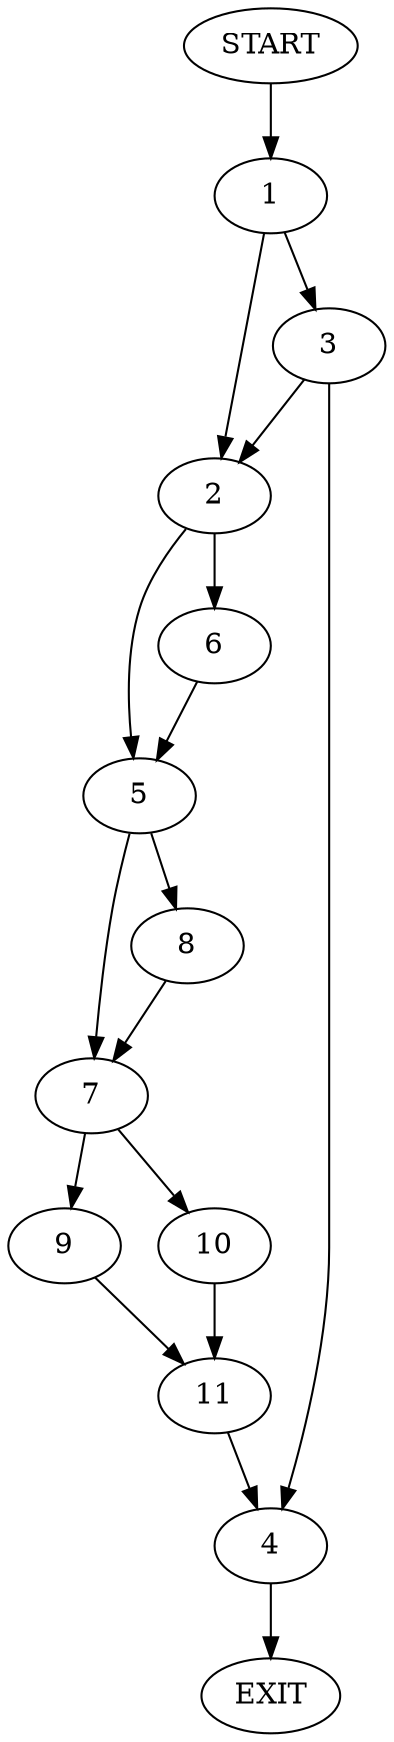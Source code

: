 digraph {
0 [label="START"];
1;
2;
3;
4;
5;
6;
7;
8;
9;
10;
11;
12 [label="EXIT"];
0 -> 1;
1 -> 2;
1 -> 3;
3 -> 2;
3 -> 4;
2 -> 5;
2 -> 6;
4 -> 12;
5 -> 7;
5 -> 8;
6 -> 5;
7 -> 9;
7 -> 10;
8 -> 7;
10 -> 11;
9 -> 11;
11 -> 4;
}